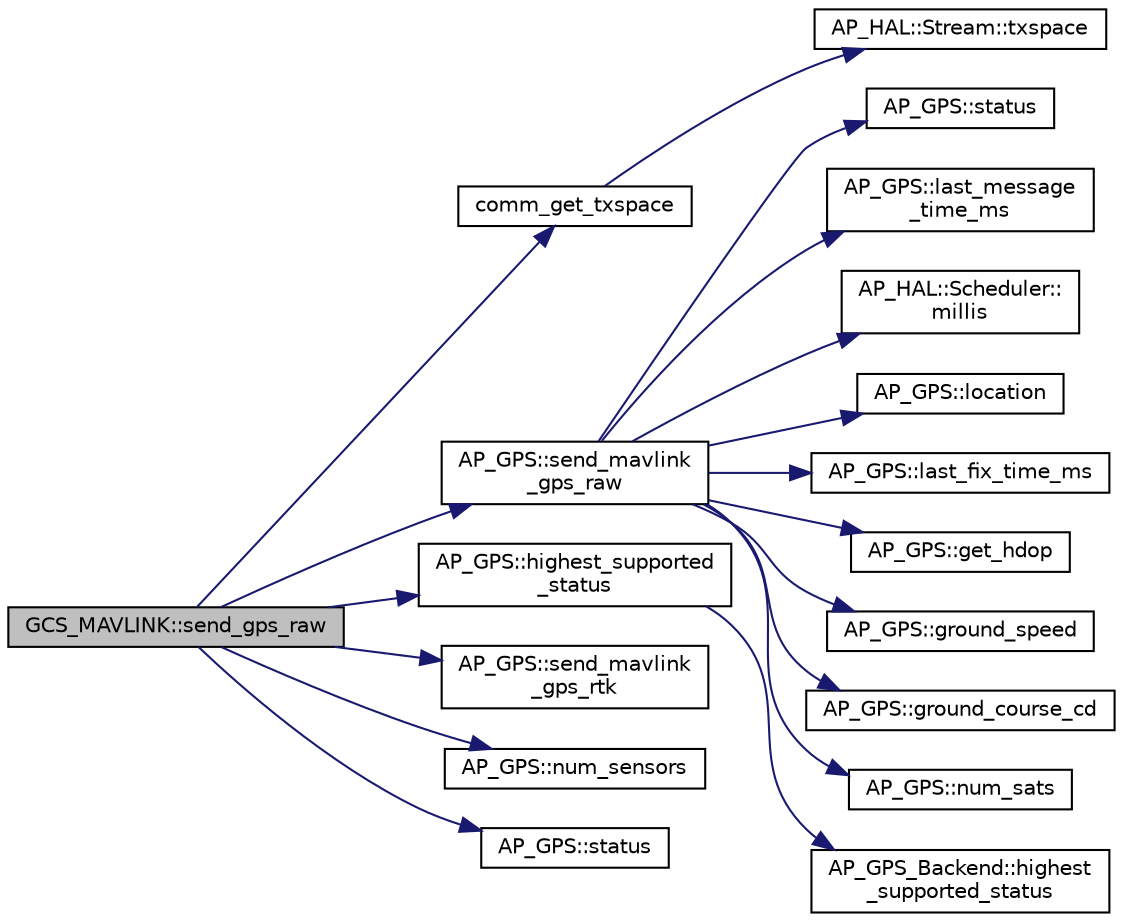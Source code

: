 digraph "GCS_MAVLINK::send_gps_raw"
{
 // INTERACTIVE_SVG=YES
  edge [fontname="Helvetica",fontsize="10",labelfontname="Helvetica",labelfontsize="10"];
  node [fontname="Helvetica",fontsize="10",shape=record];
  rankdir="LR";
  Node1 [label="GCS_MAVLINK::send_gps_raw",height=0.2,width=0.4,color="black", fillcolor="grey75", style="filled" fontcolor="black"];
  Node1 -> Node2 [color="midnightblue",fontsize="10",style="solid",fontname="Helvetica"];
  Node2 [label="comm_get_txspace",height=0.2,width=0.4,color="black", fillcolor="white", style="filled",URL="$GCS__MAVLink_8cpp.html#a2a0fd455fd37f642e9eb67373a14b7d9"];
  Node2 -> Node3 [color="midnightblue",fontsize="10",style="solid",fontname="Helvetica"];
  Node3 [label="AP_HAL::Stream::txspace",height=0.2,width=0.4,color="black", fillcolor="white", style="filled",URL="$classAP__HAL_1_1Stream.html#a7028834212873394e906bcaf7f4a06b3"];
  Node1 -> Node4 [color="midnightblue",fontsize="10",style="solid",fontname="Helvetica"];
  Node4 [label="AP_GPS::send_mavlink\l_gps_raw",height=0.2,width=0.4,color="black", fillcolor="white", style="filled",URL="$classAP__GPS.html#a266ef4a39f7a303fc1905bf7f9e4ed09"];
  Node4 -> Node5 [color="midnightblue",fontsize="10",style="solid",fontname="Helvetica"];
  Node5 [label="AP_GPS::status",height=0.2,width=0.4,color="black", fillcolor="white", style="filled",URL="$classAP__GPS.html#ae306f6cf545ee9f1f61cc38301ef76ca"];
  Node4 -> Node6 [color="midnightblue",fontsize="10",style="solid",fontname="Helvetica"];
  Node6 [label="AP_GPS::last_message\l_time_ms",height=0.2,width=0.4,color="black", fillcolor="white", style="filled",URL="$classAP__GPS.html#a99be30769d9ebba8b0184a5635012198"];
  Node4 -> Node7 [color="midnightblue",fontsize="10",style="solid",fontname="Helvetica"];
  Node7 [label="AP_HAL::Scheduler::\lmillis",height=0.2,width=0.4,color="black", fillcolor="white", style="filled",URL="$classAP__HAL_1_1Scheduler.html#a26b68339fc68a562d8d3a1238d0ec8c1"];
  Node4 -> Node8 [color="midnightblue",fontsize="10",style="solid",fontname="Helvetica"];
  Node8 [label="AP_GPS::location",height=0.2,width=0.4,color="black", fillcolor="white", style="filled",URL="$classAP__GPS.html#a98307dafca6849d38b983258a0ab361c"];
  Node4 -> Node9 [color="midnightblue",fontsize="10",style="solid",fontname="Helvetica"];
  Node9 [label="AP_GPS::last_fix_time_ms",height=0.2,width=0.4,color="black", fillcolor="white", style="filled",URL="$classAP__GPS.html#ad9057eb7d0fa2a0fcf39fee4d2d1036b"];
  Node4 -> Node10 [color="midnightblue",fontsize="10",style="solid",fontname="Helvetica"];
  Node10 [label="AP_GPS::get_hdop",height=0.2,width=0.4,color="black", fillcolor="white", style="filled",URL="$classAP__GPS.html#a4e2f4adf4afb5c25bcf8cea537ec1221"];
  Node4 -> Node11 [color="midnightblue",fontsize="10",style="solid",fontname="Helvetica"];
  Node11 [label="AP_GPS::ground_speed",height=0.2,width=0.4,color="black", fillcolor="white", style="filled",URL="$classAP__GPS.html#a7424d6be88b259250ee31e9897f98f36"];
  Node4 -> Node12 [color="midnightblue",fontsize="10",style="solid",fontname="Helvetica"];
  Node12 [label="AP_GPS::ground_course_cd",height=0.2,width=0.4,color="black", fillcolor="white", style="filled",URL="$classAP__GPS.html#adfa5cff731a1b7f144b521083d056671"];
  Node4 -> Node13 [color="midnightblue",fontsize="10",style="solid",fontname="Helvetica"];
  Node13 [label="AP_GPS::num_sats",height=0.2,width=0.4,color="black", fillcolor="white", style="filled",URL="$classAP__GPS.html#afcc2442ab71102ddabde55e6fb58bf0a"];
  Node1 -> Node14 [color="midnightblue",fontsize="10",style="solid",fontname="Helvetica"];
  Node14 [label="AP_GPS::highest_supported\l_status",height=0.2,width=0.4,color="black", fillcolor="white", style="filled",URL="$classAP__GPS.html#a28239e96e836d57525366b6529b76a51"];
  Node14 -> Node15 [color="midnightblue",fontsize="10",style="solid",fontname="Helvetica"];
  Node15 [label="AP_GPS_Backend::highest\l_supported_status",height=0.2,width=0.4,color="black", fillcolor="white", style="filled",URL="$classAP__GPS__Backend.html#a8c5b16c4ac289e283effa184eb9df9c8"];
  Node1 -> Node16 [color="midnightblue",fontsize="10",style="solid",fontname="Helvetica"];
  Node16 [label="AP_GPS::send_mavlink\l_gps_rtk",height=0.2,width=0.4,color="black", fillcolor="white", style="filled",URL="$classAP__GPS.html#a893afa3379d08489d3d13ec23a9e058f"];
  Node1 -> Node17 [color="midnightblue",fontsize="10",style="solid",fontname="Helvetica"];
  Node17 [label="AP_GPS::num_sensors",height=0.2,width=0.4,color="black", fillcolor="white", style="filled",URL="$classAP__GPS.html#ab9242bd37b2fccdfbb76b42d9ea4a302"];
  Node1 -> Node18 [color="midnightblue",fontsize="10",style="solid",fontname="Helvetica"];
  Node18 [label="AP_GPS::status",height=0.2,width=0.4,color="black", fillcolor="white", style="filled",URL="$classAP__GPS.html#a9093c8cf1d5a78ccd8677229bb314d37",tooltip="Query GPS status. "];
}
